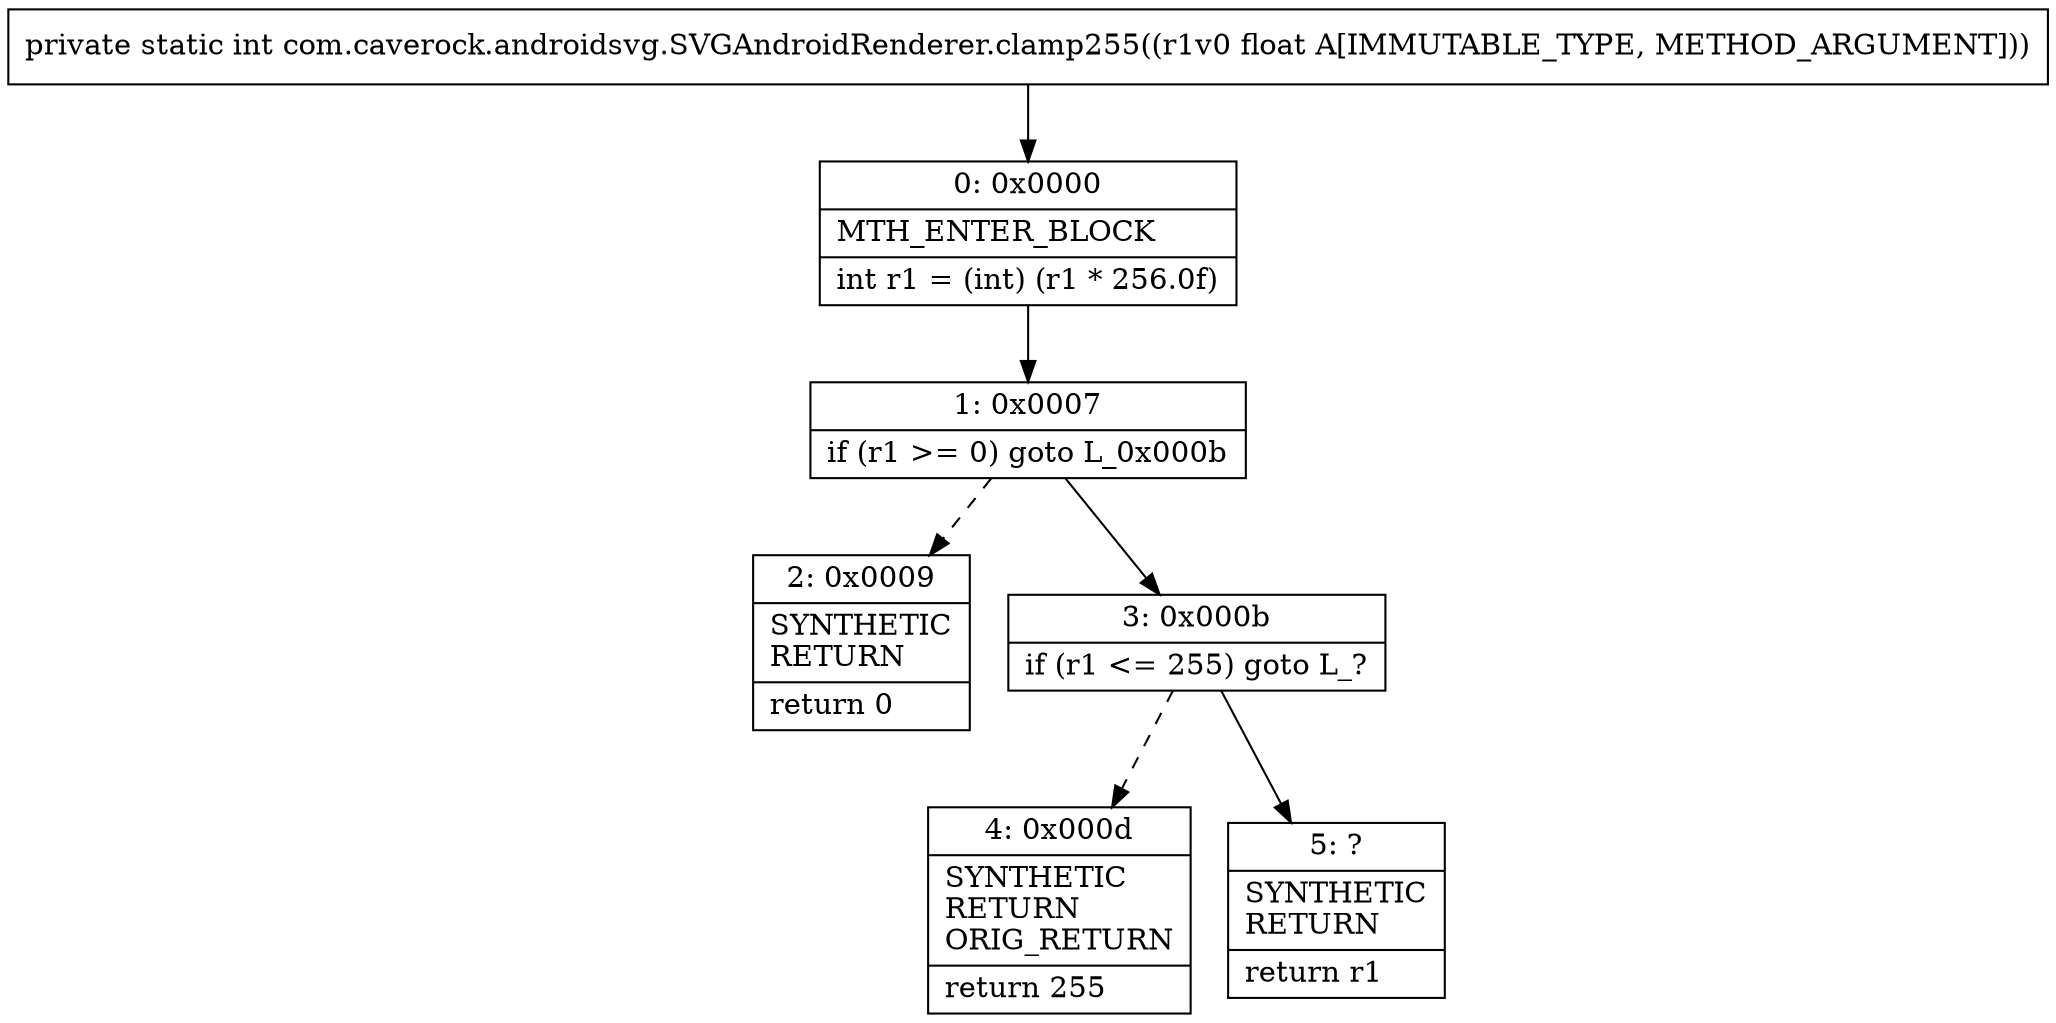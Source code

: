 digraph "CFG forcom.caverock.androidsvg.SVGAndroidRenderer.clamp255(F)I" {
Node_0 [shape=record,label="{0\:\ 0x0000|MTH_ENTER_BLOCK\l|int r1 = (int) (r1 * 256.0f)\l}"];
Node_1 [shape=record,label="{1\:\ 0x0007|if (r1 \>= 0) goto L_0x000b\l}"];
Node_2 [shape=record,label="{2\:\ 0x0009|SYNTHETIC\lRETURN\l|return 0\l}"];
Node_3 [shape=record,label="{3\:\ 0x000b|if (r1 \<= 255) goto L_?\l}"];
Node_4 [shape=record,label="{4\:\ 0x000d|SYNTHETIC\lRETURN\lORIG_RETURN\l|return 255\l}"];
Node_5 [shape=record,label="{5\:\ ?|SYNTHETIC\lRETURN\l|return r1\l}"];
MethodNode[shape=record,label="{private static int com.caverock.androidsvg.SVGAndroidRenderer.clamp255((r1v0 float A[IMMUTABLE_TYPE, METHOD_ARGUMENT])) }"];
MethodNode -> Node_0;
Node_0 -> Node_1;
Node_1 -> Node_2[style=dashed];
Node_1 -> Node_3;
Node_3 -> Node_4[style=dashed];
Node_3 -> Node_5;
}


